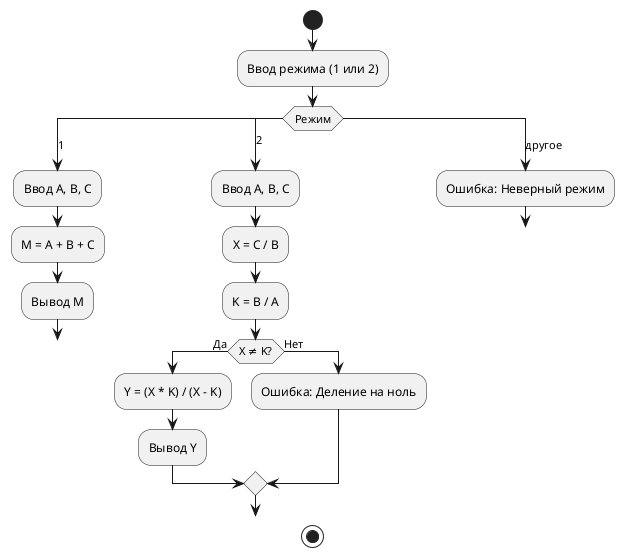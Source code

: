 @startuml
start

:Ввод режима (1 или 2);

switch (Режим)
case (1)
  :Ввод A, B, C;
  :M = A + B + C;
  :Вывод M;
  break
case (2)
  :Ввод A, B, C;
  :X = C / B;
  :K = B / A;
  if (X ≠ K?) then (Да)
    :Y = (X * K) / (X - K);
    :Вывод Y;
  else (Нет)
    :Ошибка: Деление на ноль;
  endif
  break
case (другое)
  :Ошибка: Неверный режим;
  break
endswitch

stop
@enduml
